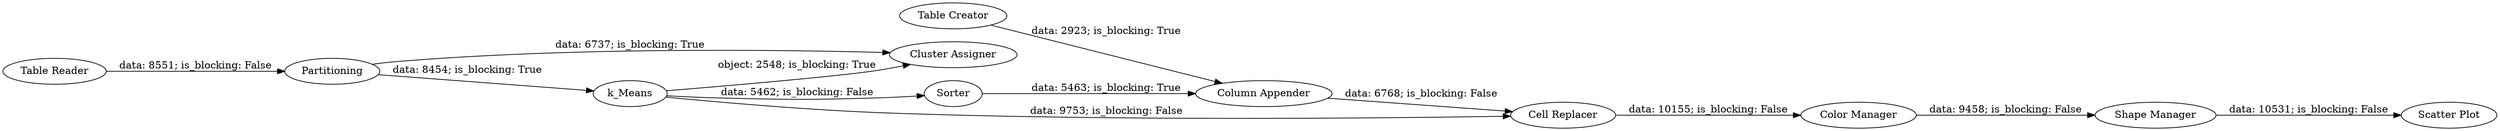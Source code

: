 digraph {
	"5649856900753715111_3" [label="Color Manager"]
	"5649856900753715111_5" [label="Scatter Plot"]
	"5649856900753715111_4" [label="Shape Manager"]
	"5649856900753715111_8" [label="Table Reader"]
	"5649856900753715111_10" [label="Table Creator"]
	"5649856900753715111_13" [label="Cell Replacer"]
	"5649856900753715111_7" [label="Cluster Assigner"]
	"5649856900753715111_11" [label="Column Appender"]
	"5649856900753715111_6" [label=Partitioning]
	"5649856900753715111_2" [label=k_Means]
	"5649856900753715111_9" [label=Sorter]
	"5649856900753715111_10" -> "5649856900753715111_11" [label="data: 2923; is_blocking: True"]
	"5649856900753715111_4" -> "5649856900753715111_5" [label="data: 10531; is_blocking: False"]
	"5649856900753715111_6" -> "5649856900753715111_2" [label="data: 8454; is_blocking: True"]
	"5649856900753715111_3" -> "5649856900753715111_4" [label="data: 9458; is_blocking: False"]
	"5649856900753715111_2" -> "5649856900753715111_13" [label="data: 9753; is_blocking: False"]
	"5649856900753715111_2" -> "5649856900753715111_7" [label="object: 2548; is_blocking: True"]
	"5649856900753715111_2" -> "5649856900753715111_9" [label="data: 5462; is_blocking: False"]
	"5649856900753715111_13" -> "5649856900753715111_3" [label="data: 10155; is_blocking: False"]
	"5649856900753715111_11" -> "5649856900753715111_13" [label="data: 6768; is_blocking: False"]
	"5649856900753715111_6" -> "5649856900753715111_7" [label="data: 6737; is_blocking: True"]
	"5649856900753715111_9" -> "5649856900753715111_11" [label="data: 5463; is_blocking: True"]
	"5649856900753715111_8" -> "5649856900753715111_6" [label="data: 8551; is_blocking: False"]
	rankdir=LR
}
